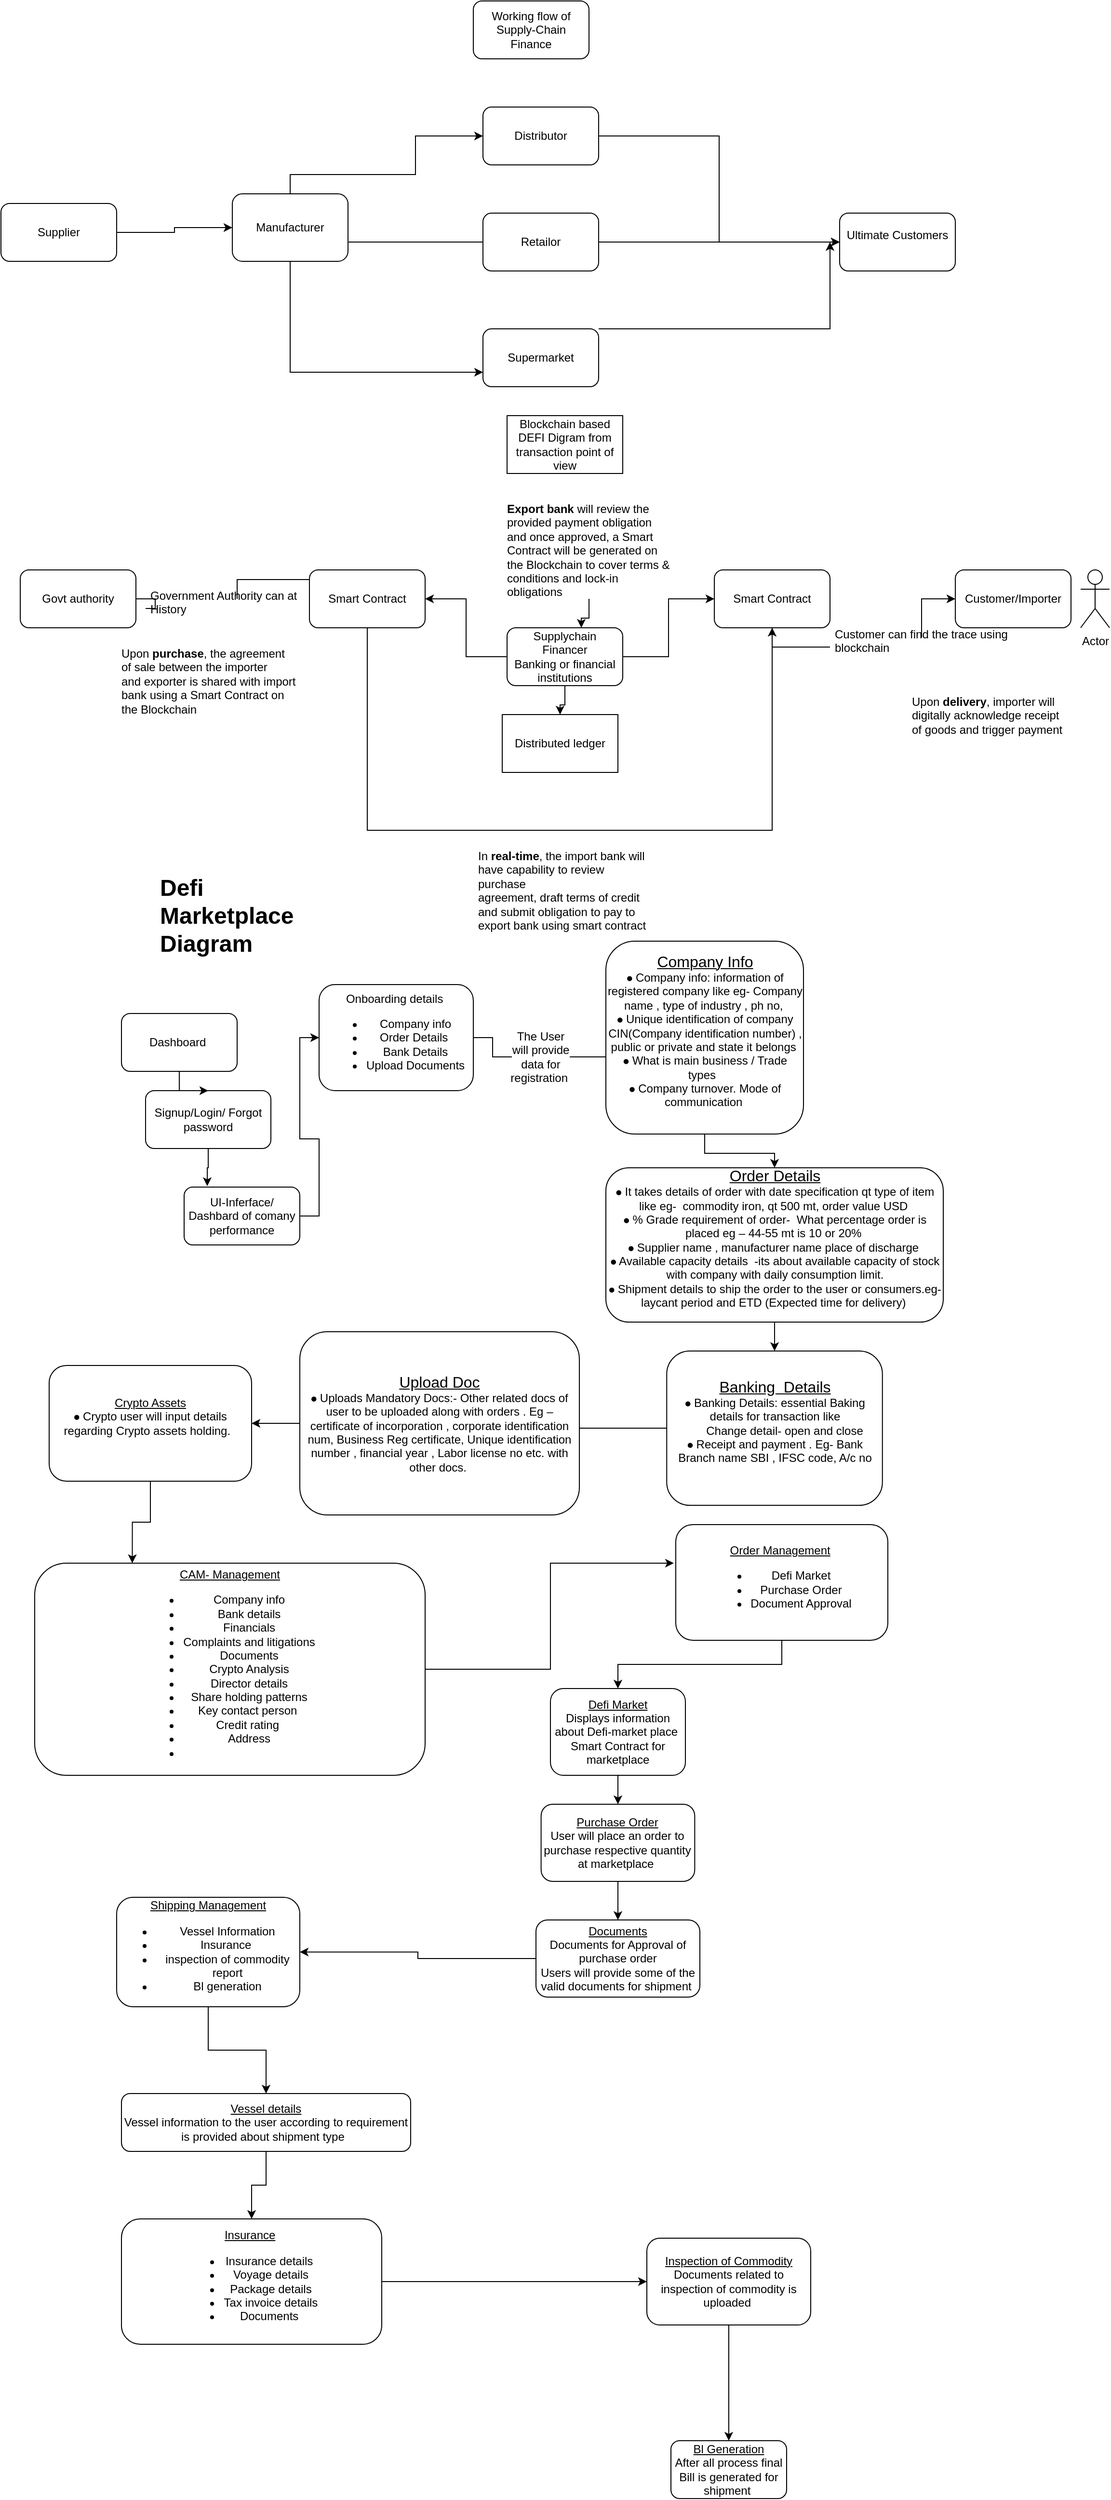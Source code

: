 <mxfile version="20.7.3" type="github">
  <diagram id="pqVG_PYFFwPOpTHJoqbJ" name="Page-1">
    <mxGraphModel dx="1114" dy="1659" grid="1" gridSize="10" guides="1" tooltips="1" connect="1" arrows="1" fold="1" page="1" pageScale="1" pageWidth="850" pageHeight="1100" math="0" shadow="0">
      <root>
        <mxCell id="0" />
        <mxCell id="1" parent="0" />
        <mxCell id="Ma1VwflC6FKAAwiPMdrL-1" value="Working flow of Supply-Chain Finance " style="rounded=1;whiteSpace=wrap;html=1;" parent="1" vertex="1">
          <mxGeometry x="490" y="-10" width="120" height="60" as="geometry" />
        </mxCell>
        <mxCell id="Ma1VwflC6FKAAwiPMdrL-10" style="edgeStyle=orthogonalEdgeStyle;rounded=0;orthogonalLoop=1;jettySize=auto;html=1;entryX=0;entryY=0.5;entryDx=0;entryDy=0;" parent="1" source="Ma1VwflC6FKAAwiPMdrL-2" target="Ma1VwflC6FKAAwiPMdrL-4" edge="1">
          <mxGeometry relative="1" as="geometry" />
        </mxCell>
        <mxCell id="Ma1VwflC6FKAAwiPMdrL-2" value="Supplier" style="whiteSpace=wrap;html=1;rounded=1;" parent="1" vertex="1">
          <mxGeometry y="200" width="120" height="60" as="geometry" />
        </mxCell>
        <mxCell id="Ma1VwflC6FKAAwiPMdrL-12" style="edgeStyle=orthogonalEdgeStyle;rounded=0;orthogonalLoop=1;jettySize=auto;html=1;entryX=0;entryY=0.5;entryDx=0;entryDy=0;" parent="1" source="Ma1VwflC6FKAAwiPMdrL-4" target="Ma1VwflC6FKAAwiPMdrL-7" edge="1">
          <mxGeometry relative="1" as="geometry">
            <Array as="points">
              <mxPoint x="300" y="170" />
              <mxPoint x="430" y="170" />
              <mxPoint x="430" y="130" />
            </Array>
          </mxGeometry>
        </mxCell>
        <mxCell id="Ma1VwflC6FKAAwiPMdrL-13" style="edgeStyle=orthogonalEdgeStyle;rounded=0;orthogonalLoop=1;jettySize=auto;html=1;entryX=0.167;entryY=0.25;entryDx=0;entryDy=0;entryPerimeter=0;" parent="1" source="Ma1VwflC6FKAAwiPMdrL-4" target="Ma1VwflC6FKAAwiPMdrL-8" edge="1">
          <mxGeometry relative="1" as="geometry">
            <Array as="points">
              <mxPoint x="520" y="240" />
            </Array>
          </mxGeometry>
        </mxCell>
        <mxCell id="Ma1VwflC6FKAAwiPMdrL-14" style="edgeStyle=orthogonalEdgeStyle;rounded=0;orthogonalLoop=1;jettySize=auto;html=1;entryX=0;entryY=0.75;entryDx=0;entryDy=0;" parent="1" source="Ma1VwflC6FKAAwiPMdrL-4" target="Ma1VwflC6FKAAwiPMdrL-9" edge="1">
          <mxGeometry relative="1" as="geometry">
            <Array as="points">
              <mxPoint x="300" y="375" />
            </Array>
          </mxGeometry>
        </mxCell>
        <mxCell id="Ma1VwflC6FKAAwiPMdrL-4" value="Manufacturer" style="whiteSpace=wrap;html=1;rounded=1;" parent="1" vertex="1">
          <mxGeometry x="240" y="190" width="120" height="70" as="geometry" />
        </mxCell>
        <mxCell id="Ma1VwflC6FKAAwiPMdrL-6" value="&lt;div&gt;Ultimate Customers&lt;/div&gt;&lt;div&gt;&lt;br&gt;&lt;/div&gt;" style="rounded=1;whiteSpace=wrap;html=1;" parent="1" vertex="1">
          <mxGeometry x="870" y="210" width="120" height="60" as="geometry" />
        </mxCell>
        <mxCell id="Ma1VwflC6FKAAwiPMdrL-15" style="edgeStyle=orthogonalEdgeStyle;rounded=0;orthogonalLoop=1;jettySize=auto;html=1;entryX=0;entryY=0.5;entryDx=0;entryDy=0;" parent="1" source="Ma1VwflC6FKAAwiPMdrL-7" target="Ma1VwflC6FKAAwiPMdrL-6" edge="1">
          <mxGeometry relative="1" as="geometry" />
        </mxCell>
        <mxCell id="Ma1VwflC6FKAAwiPMdrL-7" value="Distributor" style="rounded=1;whiteSpace=wrap;html=1;" parent="1" vertex="1">
          <mxGeometry x="500" y="100" width="120" height="60" as="geometry" />
        </mxCell>
        <mxCell id="Ma1VwflC6FKAAwiPMdrL-17" style="edgeStyle=orthogonalEdgeStyle;rounded=0;orthogonalLoop=1;jettySize=auto;html=1;" parent="1" source="Ma1VwflC6FKAAwiPMdrL-8" edge="1">
          <mxGeometry relative="1" as="geometry">
            <mxPoint x="870" y="240" as="targetPoint" />
          </mxGeometry>
        </mxCell>
        <mxCell id="Ma1VwflC6FKAAwiPMdrL-8" value="Retailor" style="rounded=1;whiteSpace=wrap;html=1;" parent="1" vertex="1">
          <mxGeometry x="500" y="210" width="120" height="60" as="geometry" />
        </mxCell>
        <mxCell id="Ma1VwflC6FKAAwiPMdrL-16" style="edgeStyle=orthogonalEdgeStyle;rounded=0;orthogonalLoop=1;jettySize=auto;html=1;" parent="1" source="Ma1VwflC6FKAAwiPMdrL-9" edge="1">
          <mxGeometry relative="1" as="geometry">
            <mxPoint x="860" y="240" as="targetPoint" />
            <Array as="points">
              <mxPoint x="860" y="330" />
            </Array>
          </mxGeometry>
        </mxCell>
        <mxCell id="Ma1VwflC6FKAAwiPMdrL-9" value="Supermarket" style="rounded=1;whiteSpace=wrap;html=1;" parent="1" vertex="1">
          <mxGeometry x="500" y="330" width="120" height="60" as="geometry" />
        </mxCell>
        <mxCell id="Ma1VwflC6FKAAwiPMdrL-18" value="Blockchain based DEFI Digram from transaction point of view " style="whiteSpace=wrap;html=1;" parent="1" vertex="1">
          <mxGeometry x="525" y="420" width="120" height="60" as="geometry" />
        </mxCell>
        <mxCell id="Ma1VwflC6FKAAwiPMdrL-19" value="Actor" style="shape=umlActor;verticalLabelPosition=bottom;verticalAlign=top;html=1;outlineConnect=0;" parent="1" vertex="1">
          <mxGeometry x="1120" y="580" width="30" height="60" as="geometry" />
        </mxCell>
        <mxCell id="Ma1VwflC6FKAAwiPMdrL-20" value="Customer/Importer" style="rounded=1;whiteSpace=wrap;html=1;" parent="1" vertex="1">
          <mxGeometry x="990" y="580" width="120" height="60" as="geometry" />
        </mxCell>
        <object label="" id="Ma1VwflC6FKAAwiPMdrL-27">
          <mxCell style="edgeStyle=orthogonalEdgeStyle;rounded=0;orthogonalLoop=1;jettySize=auto;html=1;entryX=0;entryY=0.5;entryDx=0;entryDy=0;startArrow=none;" parent="1" source="Ma1VwflC6FKAAwiPMdrL-28" target="Ma1VwflC6FKAAwiPMdrL-25" edge="1">
            <mxGeometry relative="1" as="geometry" />
          </mxCell>
        </object>
        <mxCell id="Ma1VwflC6FKAAwiPMdrL-21" value="Govt authority" style="rounded=1;whiteSpace=wrap;html=1;" parent="1" vertex="1">
          <mxGeometry x="20" y="580" width="120" height="60" as="geometry" />
        </mxCell>
        <mxCell id="Ma1VwflC6FKAAwiPMdrL-29" style="edgeStyle=orthogonalEdgeStyle;rounded=0;orthogonalLoop=1;jettySize=auto;html=1;" parent="1" source="Ma1VwflC6FKAAwiPMdrL-25" target="Ma1VwflC6FKAAwiPMdrL-26" edge="1">
          <mxGeometry relative="1" as="geometry">
            <Array as="points">
              <mxPoint x="380" y="850" />
              <mxPoint x="800" y="850" />
            </Array>
          </mxGeometry>
        </mxCell>
        <mxCell id="Ma1VwflC6FKAAwiPMdrL-25" value="Smart Contract " style="rounded=1;whiteSpace=wrap;html=1;" parent="1" vertex="1">
          <mxGeometry x="320" y="580" width="120" height="60" as="geometry" />
        </mxCell>
        <mxCell id="Ma1VwflC6FKAAwiPMdrL-31" style="edgeStyle=orthogonalEdgeStyle;rounded=0;orthogonalLoop=1;jettySize=auto;html=1;entryX=0;entryY=0.5;entryDx=0;entryDy=0;startArrow=none;" parent="1" source="Ma1VwflC6FKAAwiPMdrL-30" target="Ma1VwflC6FKAAwiPMdrL-20" edge="1">
          <mxGeometry relative="1" as="geometry" />
        </mxCell>
        <mxCell id="Ma1VwflC6FKAAwiPMdrL-26" value="Smart Contract " style="rounded=1;whiteSpace=wrap;html=1;" parent="1" vertex="1">
          <mxGeometry x="740" y="580" width="120" height="60" as="geometry" />
        </mxCell>
        <mxCell id="Ma1VwflC6FKAAwiPMdrL-32" value="Distributed ledger" style="whiteSpace=wrap;html=1;" parent="1" vertex="1">
          <mxGeometry x="520" y="730" width="120" height="60" as="geometry" />
        </mxCell>
        <mxCell id="Ma1VwflC6FKAAwiPMdrL-36" style="edgeStyle=orthogonalEdgeStyle;rounded=0;orthogonalLoop=1;jettySize=auto;html=1;" parent="1" source="Ma1VwflC6FKAAwiPMdrL-33" target="Ma1VwflC6FKAAwiPMdrL-25" edge="1">
          <mxGeometry relative="1" as="geometry" />
        </mxCell>
        <mxCell id="Ma1VwflC6FKAAwiPMdrL-37" style="edgeStyle=orthogonalEdgeStyle;rounded=0;orthogonalLoop=1;jettySize=auto;html=1;" parent="1" source="Ma1VwflC6FKAAwiPMdrL-33" target="Ma1VwflC6FKAAwiPMdrL-26" edge="1">
          <mxGeometry relative="1" as="geometry" />
        </mxCell>
        <mxCell id="Ma1VwflC6FKAAwiPMdrL-38" style="edgeStyle=orthogonalEdgeStyle;rounded=0;orthogonalLoop=1;jettySize=auto;html=1;" parent="1" source="Ma1VwflC6FKAAwiPMdrL-33" target="Ma1VwflC6FKAAwiPMdrL-32" edge="1">
          <mxGeometry relative="1" as="geometry" />
        </mxCell>
        <mxCell id="Ma1VwflC6FKAAwiPMdrL-33" value="&lt;div&gt;Supplychain &lt;br&gt;&lt;/div&gt;&lt;div&gt;Financer&lt;/div&gt;&lt;div&gt;Banking or financial institutions&lt;br&gt;&lt;/div&gt;" style="rounded=1;whiteSpace=wrap;html=1;" parent="1" vertex="1">
          <mxGeometry x="525" y="640" width="120" height="60" as="geometry" />
        </mxCell>
        <mxCell id="Ma1VwflC6FKAAwiPMdrL-30" value="&lt;div&gt;Customer can find the trace using blockchain &lt;br&gt;&lt;/div&gt;&lt;div&gt;&lt;br&gt;&lt;/div&gt;" style="text;html=1;strokeColor=none;fillColor=none;spacing=5;spacingTop=-20;whiteSpace=wrap;overflow=hidden;rounded=0;" parent="1" vertex="1">
          <mxGeometry x="860" y="650" width="190" height="20" as="geometry" />
        </mxCell>
        <mxCell id="Ma1VwflC6FKAAwiPMdrL-34" value="" style="edgeStyle=orthogonalEdgeStyle;rounded=0;orthogonalLoop=1;jettySize=auto;html=1;entryX=0;entryY=0.5;entryDx=0;entryDy=0;endArrow=none;" parent="1" source="Ma1VwflC6FKAAwiPMdrL-26" target="Ma1VwflC6FKAAwiPMdrL-30" edge="1">
          <mxGeometry relative="1" as="geometry">
            <mxPoint x="860" y="610" as="sourcePoint" />
            <mxPoint x="990" y="610" as="targetPoint" />
          </mxGeometry>
        </mxCell>
        <mxCell id="Ma1VwflC6FKAAwiPMdrL-28" value="Government Authority can at History" style="text;html=1;strokeColor=none;fillColor=none;spacing=5;spacingTop=-20;whiteSpace=wrap;overflow=hidden;rounded=0;" parent="1" vertex="1">
          <mxGeometry x="150" y="610" width="190" height="20" as="geometry" />
        </mxCell>
        <mxCell id="Ma1VwflC6FKAAwiPMdrL-35" value="" style="edgeStyle=orthogonalEdgeStyle;rounded=0;orthogonalLoop=1;jettySize=auto;html=1;entryX=0;entryY=0.5;entryDx=0;entryDy=0;endArrow=none;" parent="1" source="Ma1VwflC6FKAAwiPMdrL-21" target="Ma1VwflC6FKAAwiPMdrL-28" edge="1">
          <mxGeometry relative="1" as="geometry">
            <mxPoint x="140" y="610" as="sourcePoint" />
            <mxPoint x="320" y="610" as="targetPoint" />
          </mxGeometry>
        </mxCell>
        <mxCell id="Ma1VwflC6FKAAwiPMdrL-39" value="Upon &lt;b&gt;purchase&lt;/b&gt;, the agreement&lt;br&gt;of sale between the importer&lt;br&gt;and exporter is shared with import bank using a Smart Contract on&lt;br&gt;the Blockchain" style="text;html=1;strokeColor=none;fillColor=none;spacing=5;spacingTop=-20;whiteSpace=wrap;overflow=hidden;rounded=0;" parent="1" vertex="1">
          <mxGeometry x="120" y="670" width="190" height="80" as="geometry" />
        </mxCell>
        <mxCell id="Ma1VwflC6FKAAwiPMdrL-40" value="Upon &lt;b&gt;delivery&lt;/b&gt;, importer will&lt;br&gt;digitally acknowledge receipt&lt;br&gt;of goods and trigger payment" style="text;html=1;strokeColor=none;fillColor=none;spacing=5;spacingTop=-20;whiteSpace=wrap;overflow=hidden;rounded=0;" parent="1" vertex="1">
          <mxGeometry x="940" y="720" width="190" height="40" as="geometry" />
        </mxCell>
        <mxCell id="Ma1VwflC6FKAAwiPMdrL-41" value="In &lt;b&gt;real-time&lt;/b&gt;, the import bank will&lt;br&gt;have capability to review purchase&lt;br&gt;agreement, draft terms of credit&lt;br&gt;and submit obligation to pay to&lt;br&gt;export bank using smart contract " style="text;html=1;strokeColor=none;fillColor=none;spacing=5;spacingTop=-20;whiteSpace=wrap;overflow=hidden;rounded=0;" parent="1" vertex="1">
          <mxGeometry x="490" y="880" width="190" height="80" as="geometry" />
        </mxCell>
        <mxCell id="Ma1VwflC6FKAAwiPMdrL-44" style="edgeStyle=orthogonalEdgeStyle;rounded=0;orthogonalLoop=1;jettySize=auto;html=1;entryX=0.642;entryY=0;entryDx=0;entryDy=0;entryPerimeter=0;" parent="1" source="Ma1VwflC6FKAAwiPMdrL-43" target="Ma1VwflC6FKAAwiPMdrL-33" edge="1">
          <mxGeometry relative="1" as="geometry" />
        </mxCell>
        <mxCell id="Ma1VwflC6FKAAwiPMdrL-43" value="&lt;b&gt;Export bank&lt;/b&gt; will review the&lt;br&gt;provided payment obligation&lt;br&gt;and once approved, a Smart&lt;br&gt;Contract will be generated on&lt;br&gt;the Blockchain to cover terms &amp;amp;&lt;br&gt;conditions and lock-in obligations" style="text;html=1;strokeColor=none;fillColor=none;spacing=5;spacingTop=-20;whiteSpace=wrap;overflow=hidden;rounded=0;" parent="1" vertex="1">
          <mxGeometry x="520" y="520" width="180" height="90" as="geometry" />
        </mxCell>
        <mxCell id="dCvYJfYlRh3OtfU8dMbt-2" value="&lt;h1&gt;Defi Marketplace Diagram&lt;br&gt;&lt;/h1&gt;&lt;p&gt;&lt;br&gt;&lt;/p&gt;" style="text;html=1;strokeColor=none;fillColor=none;spacing=5;spacingTop=-20;whiteSpace=wrap;overflow=hidden;rounded=0;" parent="1" vertex="1">
          <mxGeometry x="160" y="890" width="160" height="100" as="geometry" />
        </mxCell>
        <mxCell id="dCvYJfYlRh3OtfU8dMbt-8" style="edgeStyle=orthogonalEdgeStyle;rounded=0;orthogonalLoop=1;jettySize=auto;html=1;exitX=1;exitY=0.5;exitDx=0;exitDy=0;entryX=0;entryY=0.5;entryDx=0;entryDy=0;" parent="1" source="dCvYJfYlRh3OtfU8dMbt-3" target="dCvYJfYlRh3OtfU8dMbt-5" edge="1">
          <mxGeometry relative="1" as="geometry" />
        </mxCell>
        <mxCell id="dCvYJfYlRh3OtfU8dMbt-3" value="UI-Inferface/ Dashbard of comany performance" style="rounded=1;whiteSpace=wrap;html=1;" parent="1" vertex="1">
          <mxGeometry x="190" y="1220" width="120" height="60" as="geometry" />
        </mxCell>
        <mxCell id="gnjgsBDGoZNJZgiNTWat-3" style="edgeStyle=orthogonalEdgeStyle;rounded=0;orthogonalLoop=1;jettySize=auto;html=1;entryX=0.2;entryY=-0.017;entryDx=0;entryDy=0;entryPerimeter=0;" edge="1" parent="1" source="dCvYJfYlRh3OtfU8dMbt-4" target="dCvYJfYlRh3OtfU8dMbt-3">
          <mxGeometry relative="1" as="geometry" />
        </mxCell>
        <mxCell id="dCvYJfYlRh3OtfU8dMbt-4" value="Signup/Login/ Forgot password" style="rounded=1;whiteSpace=wrap;html=1;" parent="1" vertex="1">
          <mxGeometry x="150" y="1120" width="130" height="60" as="geometry" />
        </mxCell>
        <mxCell id="dCvYJfYlRh3OtfU8dMbt-10" value="" style="edgeStyle=orthogonalEdgeStyle;rounded=0;orthogonalLoop=1;jettySize=auto;html=1;startArrow=none;" parent="1" source="gnjgsBDGoZNJZgiNTWat-4" edge="1">
          <mxGeometry relative="1" as="geometry">
            <mxPoint x="640" y="1085" as="targetPoint" />
          </mxGeometry>
        </mxCell>
        <mxCell id="dCvYJfYlRh3OtfU8dMbt-5" value="Onboarding details&amp;nbsp;&lt;br&gt;&lt;ul&gt;&lt;li&gt;&lt;span style=&quot;background-color: initial;&quot;&gt;Company info&lt;/span&gt;&lt;/li&gt;&lt;li&gt;&lt;span style=&quot;background-color: initial;&quot;&gt;Order Details&amp;nbsp;&lt;/span&gt;&lt;/li&gt;&lt;li&gt;&lt;span style=&quot;background-color: initial;&quot;&gt;Bank Details&lt;/span&gt;&lt;/li&gt;&lt;li&gt;&lt;span style=&quot;background-color: initial;&quot;&gt;Upload Documents&lt;/span&gt;&lt;/li&gt;&lt;/ul&gt;" style="rounded=1;whiteSpace=wrap;html=1;" parent="1" vertex="1">
          <mxGeometry x="330" y="1010" width="160" height="110" as="geometry" />
        </mxCell>
        <mxCell id="gnjgsBDGoZNJZgiNTWat-21" style="edgeStyle=orthogonalEdgeStyle;rounded=0;orthogonalLoop=1;jettySize=auto;html=1;entryX=-0.009;entryY=0.333;entryDx=0;entryDy=0;entryPerimeter=0;fontSize=12;" edge="1" parent="1" source="dCvYJfYlRh3OtfU8dMbt-12" target="gnjgsBDGoZNJZgiNTWat-20">
          <mxGeometry relative="1" as="geometry" />
        </mxCell>
        <mxCell id="dCvYJfYlRh3OtfU8dMbt-12" value="&lt;u&gt;CAM- Management&lt;/u&gt;&lt;br&gt;&lt;ul&gt;&lt;li&gt;Company info&lt;/li&gt;&lt;li&gt;Bank details&lt;/li&gt;&lt;li&gt;Financials&lt;/li&gt;&lt;li&gt;Complaints and litigations&lt;/li&gt;&lt;li&gt;Documents&lt;/li&gt;&lt;li&gt;Crypto Analysis&lt;/li&gt;&lt;li&gt;Director details&lt;/li&gt;&lt;li&gt;Share holding patterns&lt;/li&gt;&lt;li&gt;Key contact person&amp;nbsp;&lt;/li&gt;&lt;li&gt;Credit rating&amp;nbsp;&lt;/li&gt;&lt;li&gt;Address&lt;/li&gt;&lt;li&gt;&amp;nbsp;&lt;/li&gt;&lt;/ul&gt;" style="rounded=1;whiteSpace=wrap;html=1;" parent="1" vertex="1">
          <mxGeometry x="35" y="1610" width="405" height="220" as="geometry" />
        </mxCell>
        <mxCell id="gnjgsBDGoZNJZgiNTWat-33" style="edgeStyle=orthogonalEdgeStyle;rounded=0;orthogonalLoop=1;jettySize=auto;html=1;fontSize=12;" edge="1" parent="1" source="dCvYJfYlRh3OtfU8dMbt-23" target="gnjgsBDGoZNJZgiNTWat-31">
          <mxGeometry relative="1" as="geometry" />
        </mxCell>
        <mxCell id="dCvYJfYlRh3OtfU8dMbt-23" value="&lt;u&gt;Vessel details&lt;/u&gt;&lt;br&gt;Vessel information to the user according to requirement is provided about shipment type&amp;nbsp;&amp;nbsp;" style="rounded=1;whiteSpace=wrap;html=1;" parent="1" vertex="1">
          <mxGeometry x="125" y="2160" width="300" height="60" as="geometry" />
        </mxCell>
        <mxCell id="gnjgsBDGoZNJZgiNTWat-2" style="edgeStyle=orthogonalEdgeStyle;rounded=0;orthogonalLoop=1;jettySize=auto;html=1;entryX=0.5;entryY=0;entryDx=0;entryDy=0;" edge="1" parent="1" source="gnjgsBDGoZNJZgiNTWat-1" target="dCvYJfYlRh3OtfU8dMbt-4">
          <mxGeometry relative="1" as="geometry" />
        </mxCell>
        <mxCell id="gnjgsBDGoZNJZgiNTWat-1" value="Dashboard&amp;nbsp;" style="rounded=1;whiteSpace=wrap;html=1;" vertex="1" parent="1">
          <mxGeometry x="125" y="1040" width="120" height="60" as="geometry" />
        </mxCell>
        <mxCell id="gnjgsBDGoZNJZgiNTWat-4" value="The User will provide data for registration&amp;nbsp;" style="text;html=1;strokeColor=none;fillColor=none;align=center;verticalAlign=middle;whiteSpace=wrap;rounded=0;" vertex="1" parent="1">
          <mxGeometry x="530" y="1070" width="60" height="30" as="geometry" />
        </mxCell>
        <mxCell id="gnjgsBDGoZNJZgiNTWat-5" value="" style="edgeStyle=orthogonalEdgeStyle;rounded=0;orthogonalLoop=1;jettySize=auto;html=1;endArrow=none;" edge="1" parent="1" source="dCvYJfYlRh3OtfU8dMbt-5" target="gnjgsBDGoZNJZgiNTWat-4">
          <mxGeometry relative="1" as="geometry">
            <mxPoint x="490" y="1085" as="sourcePoint" />
            <mxPoint x="640" y="1085" as="targetPoint" />
          </mxGeometry>
        </mxCell>
        <mxCell id="gnjgsBDGoZNJZgiNTWat-10" style="edgeStyle=orthogonalEdgeStyle;rounded=0;orthogonalLoop=1;jettySize=auto;html=1;fontSize=16;" edge="1" parent="1" source="gnjgsBDGoZNJZgiNTWat-7" target="gnjgsBDGoZNJZgiNTWat-9">
          <mxGeometry relative="1" as="geometry" />
        </mxCell>
        <mxCell id="gnjgsBDGoZNJZgiNTWat-7" value="&lt;div&gt;&lt;u&gt;&lt;font style=&quot;font-size: 16px;&quot;&gt;Company Info&lt;/font&gt;&lt;/u&gt;&lt;/div&gt;&lt;div&gt;⦁&lt;span style=&quot;&quot;&gt;	&lt;/span&gt;Company info: information of registered company like eg- Company name , type of industry , ph no,&amp;nbsp;&lt;/div&gt;&lt;div&gt;⦁&lt;span style=&quot;&quot;&gt;	&lt;/span&gt;Unique identification of company CIN(Company identification number) , public or private and state it belongs&amp;nbsp;&lt;/div&gt;&lt;div&gt;⦁&lt;span style=&quot;&quot;&gt;	&lt;/span&gt;What is main business / Trade types&amp;nbsp;&amp;nbsp;&lt;/div&gt;&lt;div&gt;⦁&lt;span style=&quot;&quot;&gt;	&lt;/span&gt;Company turnover. Mode of communication&amp;nbsp;&lt;/div&gt;&lt;div&gt;&lt;br&gt;&lt;/div&gt;" style="rounded=1;whiteSpace=wrap;html=1;" vertex="1" parent="1">
          <mxGeometry x="627.5" y="965" width="205" height="200" as="geometry" />
        </mxCell>
        <mxCell id="gnjgsBDGoZNJZgiNTWat-11" style="edgeStyle=orthogonalEdgeStyle;rounded=0;orthogonalLoop=1;jettySize=auto;html=1;fontSize=16;" edge="1" parent="1" source="gnjgsBDGoZNJZgiNTWat-9" target="gnjgsBDGoZNJZgiNTWat-12">
          <mxGeometry relative="1" as="geometry">
            <mxPoint x="802.5" y="1400" as="targetPoint" />
          </mxGeometry>
        </mxCell>
        <mxCell id="gnjgsBDGoZNJZgiNTWat-9" value="&lt;div style=&quot;&quot;&gt;&lt;font style=&quot;font-size: 16px;&quot;&gt;&lt;u&gt;Order Details&lt;/u&gt;&lt;/font&gt;&lt;/div&gt;&lt;div style=&quot;font-size: 12px;&quot;&gt;&lt;font style=&quot;font-size: 12px;&quot;&gt;⦁&lt;span style=&quot;&quot;&gt;	&lt;/span&gt;It takes details of order with date specification qt type of item like eg-&amp;nbsp; commodity iron, qt 500 mt, order value USD&amp;nbsp;&lt;/font&gt;&lt;/div&gt;&lt;div style=&quot;font-size: 12px;&quot;&gt;&lt;font style=&quot;font-size: 12px;&quot;&gt;⦁&lt;span style=&quot;&quot;&gt;	&lt;/span&gt;% Grade requirement of order-&amp;nbsp; What percentage order is placed eg – 44-55 mt is 10 or 20%&amp;nbsp;&lt;/font&gt;&lt;/div&gt;&lt;div style=&quot;font-size: 12px;&quot;&gt;&lt;font style=&quot;font-size: 12px;&quot;&gt;⦁&lt;span style=&quot;&quot;&gt;	&lt;/span&gt;Supplier name , manufacturer name place of discharge&amp;nbsp;&lt;/font&gt;&lt;/div&gt;&lt;div style=&quot;font-size: 12px;&quot;&gt;&lt;font style=&quot;font-size: 12px;&quot;&gt;⦁&lt;span style=&quot;&quot;&gt;	&lt;/span&gt;Available capacity details&amp;nbsp; -its about available capacity of stock with company with daily consumption limit.&lt;/font&gt;&lt;/div&gt;&lt;div style=&quot;font-size: 12px;&quot;&gt;&lt;font style=&quot;font-size: 12px;&quot;&gt;⦁&lt;span style=&quot;&quot;&gt;	&lt;/span&gt;Shipment details to ship the order to the user or consumers.eg-laycant period and ETD (Expected time for delivery)&amp;nbsp;&lt;/font&gt;&lt;/div&gt;&lt;div style=&quot;font-size: 12px;&quot;&gt;&lt;br&gt;&lt;/div&gt;" style="rounded=1;whiteSpace=wrap;html=1;fontSize=16;" vertex="1" parent="1">
          <mxGeometry x="627.5" y="1200" width="350" height="160" as="geometry" />
        </mxCell>
        <mxCell id="gnjgsBDGoZNJZgiNTWat-14" style="edgeStyle=orthogonalEdgeStyle;rounded=0;orthogonalLoop=1;jettySize=auto;html=1;entryX=0.966;entryY=0.526;entryDx=0;entryDy=0;entryPerimeter=0;fontSize=16;" edge="1" parent="1" source="gnjgsBDGoZNJZgiNTWat-12" target="gnjgsBDGoZNJZgiNTWat-13">
          <mxGeometry relative="1" as="geometry" />
        </mxCell>
        <mxCell id="gnjgsBDGoZNJZgiNTWat-12" value="&lt;div style=&quot;&quot;&gt;&lt;u style=&quot;&quot;&gt;&lt;font style=&quot;font-size: 16px;&quot;&gt;Banking&amp;nbsp; Details&lt;/font&gt;&lt;/u&gt;&lt;/div&gt;&lt;div style=&quot;font-size: 12px;&quot;&gt;&lt;font style=&quot;font-size: 12px;&quot;&gt;⦁&lt;span style=&quot;&quot;&gt;	&lt;/span&gt;Banking Details: essential Baking details for transaction like&lt;/font&gt;&lt;/div&gt;&lt;div style=&quot;font-size: 12px;&quot;&gt;&lt;font style=&quot;font-size: 12px;&quot;&gt;&amp;nbsp; &amp;nbsp; &amp;nbsp; &amp;nbsp;Change detail- open and close&amp;nbsp;&lt;/font&gt;&lt;/div&gt;&lt;div style=&quot;font-size: 12px;&quot;&gt;&lt;font style=&quot;font-size: 12px;&quot;&gt;⦁&lt;span style=&quot;&quot;&gt;	&lt;/span&gt;Receipt and payment . Eg- Bank Branch name SBI , IFSC code, A/c no&lt;/font&gt;&lt;/div&gt;&lt;div style=&quot;font-size: 12px;&quot;&gt;&lt;br&gt;&lt;/div&gt;" style="rounded=1;whiteSpace=wrap;html=1;fontSize=16;" vertex="1" parent="1">
          <mxGeometry x="690.63" y="1390" width="223.75" height="160" as="geometry" />
        </mxCell>
        <mxCell id="gnjgsBDGoZNJZgiNTWat-18" style="edgeStyle=orthogonalEdgeStyle;rounded=0;orthogonalLoop=1;jettySize=auto;html=1;exitX=0;exitY=0.5;exitDx=0;exitDy=0;fontSize=12;" edge="1" parent="1" source="gnjgsBDGoZNJZgiNTWat-13" target="gnjgsBDGoZNJZgiNTWat-15">
          <mxGeometry relative="1" as="geometry" />
        </mxCell>
        <mxCell id="gnjgsBDGoZNJZgiNTWat-13" value="&lt;div style=&quot;&quot;&gt;&lt;u style=&quot;&quot;&gt;&lt;font style=&quot;font-size: 16px;&quot;&gt;Upload Doc&lt;/font&gt;&lt;/u&gt;&lt;/div&gt;&lt;div style=&quot;font-size: 12px;&quot;&gt;&lt;font style=&quot;font-size: 12px;&quot;&gt;⦁	Uploads Mandatory Docs:- Other related docs of user to be uploaded along with orders . Eg – certificate of incorporation , corporate identification num, Business Reg certificate, Unique identification number , financial year , Labor license no etc. with other docs.&amp;nbsp;&lt;/font&gt;&lt;/div&gt;" style="rounded=1;whiteSpace=wrap;html=1;fontSize=16;" vertex="1" parent="1">
          <mxGeometry x="310" y="1370" width="290" height="190" as="geometry" />
        </mxCell>
        <mxCell id="gnjgsBDGoZNJZgiNTWat-19" style="edgeStyle=orthogonalEdgeStyle;rounded=0;orthogonalLoop=1;jettySize=auto;html=1;entryX=0.25;entryY=0;entryDx=0;entryDy=0;fontSize=12;" edge="1" parent="1" source="gnjgsBDGoZNJZgiNTWat-15" target="dCvYJfYlRh3OtfU8dMbt-12">
          <mxGeometry relative="1" as="geometry" />
        </mxCell>
        <mxCell id="gnjgsBDGoZNJZgiNTWat-15" value="&lt;div style=&quot;font-size: 12px;&quot;&gt;&lt;font style=&quot;font-size: 12px;&quot;&gt;&lt;u&gt;Crypto Assets&lt;/u&gt;&lt;/font&gt;&lt;/div&gt;&lt;div style=&quot;font-size: 12px;&quot;&gt;&lt;font style=&quot;font-size: 12px;&quot;&gt;⦁&lt;span style=&quot;&quot;&gt;	&lt;/span&gt;Crypto user will input details regarding Crypto assets holding.&amp;nbsp;&amp;nbsp;&lt;/font&gt;&lt;/div&gt;&lt;div style=&quot;font-size: 12px;&quot;&gt;&lt;br&gt;&lt;/div&gt;" style="rounded=1;whiteSpace=wrap;html=1;fontSize=16;" vertex="1" parent="1">
          <mxGeometry x="50" y="1405" width="210" height="120" as="geometry" />
        </mxCell>
        <mxCell id="gnjgsBDGoZNJZgiNTWat-23" style="edgeStyle=orthogonalEdgeStyle;rounded=0;orthogonalLoop=1;jettySize=auto;html=1;entryX=0.5;entryY=0;entryDx=0;entryDy=0;fontSize=12;" edge="1" parent="1" source="gnjgsBDGoZNJZgiNTWat-20" target="gnjgsBDGoZNJZgiNTWat-22">
          <mxGeometry relative="1" as="geometry" />
        </mxCell>
        <mxCell id="gnjgsBDGoZNJZgiNTWat-20" value="&lt;u&gt;Order Management&lt;/u&gt;&amp;nbsp;&lt;br&gt;&lt;ul style=&quot;&quot;&gt;&lt;li style=&quot;&quot;&gt;Defi Market&lt;/li&gt;&lt;li style=&quot;&quot;&gt;Purchase Order&lt;/li&gt;&lt;li style=&quot;&quot;&gt;Document Approval&lt;/li&gt;&lt;/ul&gt;" style="rounded=1;whiteSpace=wrap;html=1;fontSize=12;" vertex="1" parent="1">
          <mxGeometry x="700" y="1570" width="220" height="120" as="geometry" />
        </mxCell>
        <mxCell id="gnjgsBDGoZNJZgiNTWat-25" style="edgeStyle=orthogonalEdgeStyle;rounded=0;orthogonalLoop=1;jettySize=auto;html=1;fontSize=12;" edge="1" parent="1" source="gnjgsBDGoZNJZgiNTWat-22" target="gnjgsBDGoZNJZgiNTWat-24">
          <mxGeometry relative="1" as="geometry" />
        </mxCell>
        <mxCell id="gnjgsBDGoZNJZgiNTWat-22" value="&lt;u&gt;Defi Market&lt;/u&gt;&lt;br&gt;Displays information about Defi-market place&amp;nbsp;&lt;br&gt;Smart Contract for marketplace" style="rounded=1;whiteSpace=wrap;html=1;fontSize=12;" vertex="1" parent="1">
          <mxGeometry x="570" y="1740" width="140" height="90" as="geometry" />
        </mxCell>
        <mxCell id="gnjgsBDGoZNJZgiNTWat-27" style="edgeStyle=orthogonalEdgeStyle;rounded=0;orthogonalLoop=1;jettySize=auto;html=1;fontSize=12;" edge="1" parent="1" source="gnjgsBDGoZNJZgiNTWat-24" target="gnjgsBDGoZNJZgiNTWat-26">
          <mxGeometry relative="1" as="geometry" />
        </mxCell>
        <mxCell id="gnjgsBDGoZNJZgiNTWat-24" value="&lt;u&gt;Purchase Order&lt;/u&gt;&lt;br&gt;User will place an order to purchase respective quantity at marketplace&amp;nbsp;" style="rounded=1;whiteSpace=wrap;html=1;fontSize=12;" vertex="1" parent="1">
          <mxGeometry x="560.31" y="1860" width="159.37" height="80" as="geometry" />
        </mxCell>
        <mxCell id="gnjgsBDGoZNJZgiNTWat-29" style="edgeStyle=orthogonalEdgeStyle;rounded=0;orthogonalLoop=1;jettySize=auto;html=1;fontSize=12;" edge="1" parent="1" source="gnjgsBDGoZNJZgiNTWat-26" target="gnjgsBDGoZNJZgiNTWat-28">
          <mxGeometry relative="1" as="geometry" />
        </mxCell>
        <mxCell id="gnjgsBDGoZNJZgiNTWat-26" value="&lt;u&gt;Documents&lt;/u&gt;&lt;br&gt;Documents for Approval of purchase order&lt;br&gt;Users will provide some of the valid documents for shipment&amp;nbsp;" style="rounded=1;whiteSpace=wrap;html=1;fontSize=12;" vertex="1" parent="1">
          <mxGeometry x="554.99" y="1980" width="170.01" height="80" as="geometry" />
        </mxCell>
        <mxCell id="gnjgsBDGoZNJZgiNTWat-32" style="edgeStyle=orthogonalEdgeStyle;rounded=0;orthogonalLoop=1;jettySize=auto;html=1;fontSize=12;" edge="1" parent="1" source="gnjgsBDGoZNJZgiNTWat-28" target="dCvYJfYlRh3OtfU8dMbt-23">
          <mxGeometry relative="1" as="geometry" />
        </mxCell>
        <mxCell id="gnjgsBDGoZNJZgiNTWat-28" value="&lt;u&gt;Shipping Management&lt;/u&gt;&lt;br&gt;&lt;ul style=&quot;&quot;&gt;&lt;li style=&quot;&quot;&gt;Vessel Information&lt;/li&gt;&lt;li style=&quot;&quot;&gt;Insurance&amp;nbsp;&lt;/li&gt;&lt;li style=&quot;&quot;&gt;inspection of commodity report&lt;/li&gt;&lt;li style=&quot;&quot;&gt;Bl generation&lt;/li&gt;&lt;/ul&gt;" style="rounded=1;whiteSpace=wrap;html=1;fontSize=12;" vertex="1" parent="1">
          <mxGeometry x="120" y="1956.5" width="190" height="113.5" as="geometry" />
        </mxCell>
        <mxCell id="gnjgsBDGoZNJZgiNTWat-35" style="edgeStyle=orthogonalEdgeStyle;rounded=0;orthogonalLoop=1;jettySize=auto;html=1;fontSize=12;" edge="1" parent="1" source="gnjgsBDGoZNJZgiNTWat-31" target="gnjgsBDGoZNJZgiNTWat-34">
          <mxGeometry relative="1" as="geometry" />
        </mxCell>
        <mxCell id="gnjgsBDGoZNJZgiNTWat-31" value="&lt;u&gt;Insurance&lt;/u&gt;&amp;nbsp;&lt;br&gt;&lt;ul&gt;&lt;li&gt;Insurance details&amp;nbsp;&lt;/li&gt;&lt;li&gt;Voyage details&lt;/li&gt;&lt;li&gt;Package details&lt;/li&gt;&lt;li&gt;Tax invoice details&lt;/li&gt;&lt;li&gt;Documents&amp;nbsp;&lt;/li&gt;&lt;/ul&gt;" style="rounded=1;whiteSpace=wrap;html=1;fontSize=12;" vertex="1" parent="1">
          <mxGeometry x="125" y="2290" width="270" height="130" as="geometry" />
        </mxCell>
        <mxCell id="gnjgsBDGoZNJZgiNTWat-39" style="edgeStyle=orthogonalEdgeStyle;rounded=0;orthogonalLoop=1;jettySize=auto;html=1;entryX=0.5;entryY=0;entryDx=0;entryDy=0;fontSize=12;" edge="1" parent="1" source="gnjgsBDGoZNJZgiNTWat-34" target="gnjgsBDGoZNJZgiNTWat-38">
          <mxGeometry relative="1" as="geometry" />
        </mxCell>
        <mxCell id="gnjgsBDGoZNJZgiNTWat-34" value="&lt;u&gt;Inspection of Commodity&lt;/u&gt;&lt;br&gt;Documents related to inspection of commodity is uploaded&amp;nbsp;" style="rounded=1;whiteSpace=wrap;html=1;fontSize=12;" vertex="1" parent="1">
          <mxGeometry x="670" y="2310" width="170" height="90" as="geometry" />
        </mxCell>
        <mxCell id="gnjgsBDGoZNJZgiNTWat-38" value="&lt;u&gt;Bl Generation&lt;/u&gt;&lt;br&gt;After all process final Bill is generated for shipment&amp;nbsp;" style="rounded=1;whiteSpace=wrap;html=1;fontSize=12;" vertex="1" parent="1">
          <mxGeometry x="695" y="2520" width="120" height="60" as="geometry" />
        </mxCell>
      </root>
    </mxGraphModel>
  </diagram>
</mxfile>
